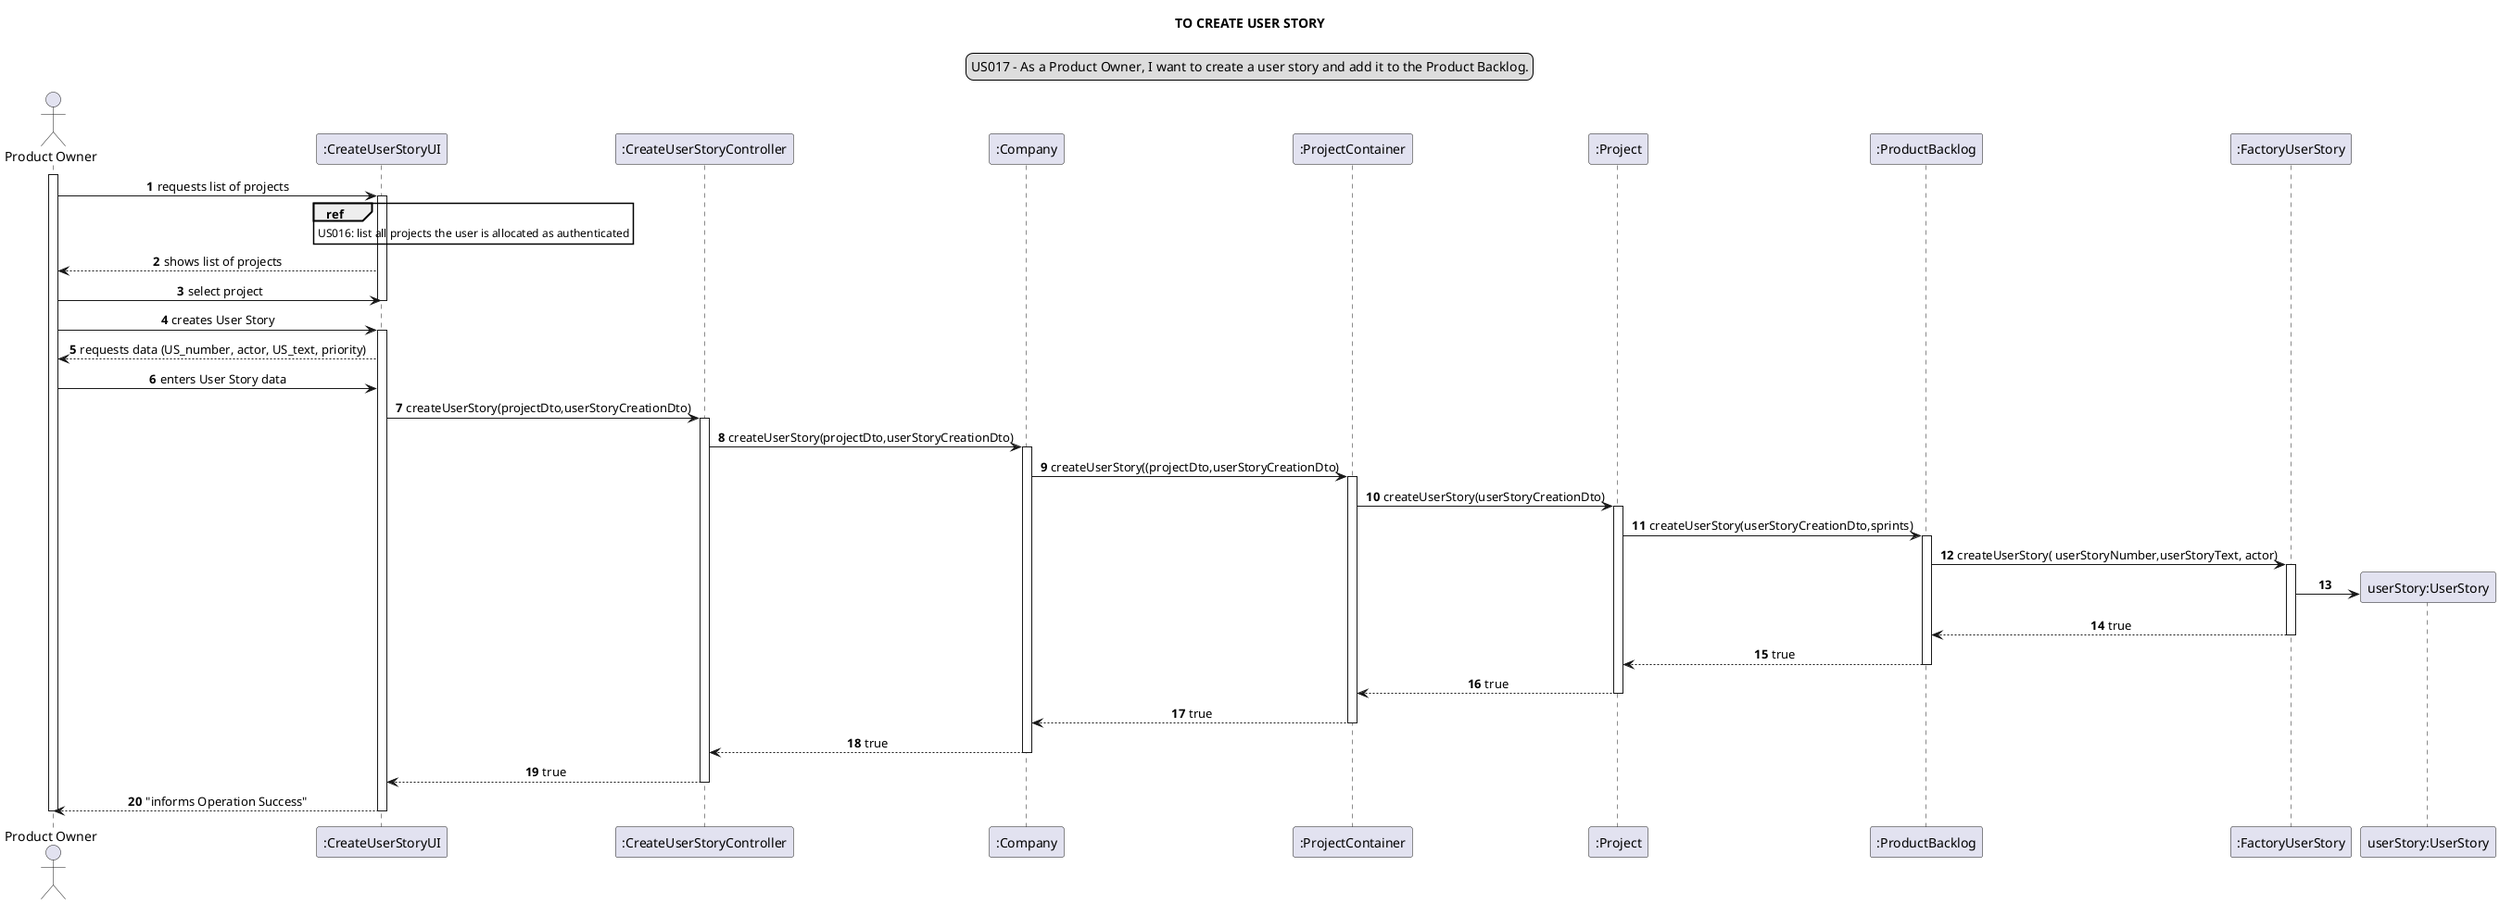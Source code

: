 @startuml
skinparam sequenceMessageAlign center
title TO CREATE USER STORY
legend top
US017 - As a Product Owner, I want to create a user story and add it to the Product Backlog.
end legend
autonumber
actor "Product Owner" as product
participant ":CreateUserStoryUI" as ui
participant ":CreateUserStoryController" as controller
participant ":Company" as company
participant ":ProjectContainer" as container
participant ":Project" as project
participant ":ProductBacklog" as backlog
participant ":FactoryUserStory" as factory
participant "userStory:UserStory" as userStory

activate product
product -> ui : requests list of projects
activate ui
ref over ui: US016: list all projects the user is allocated as authenticated
ui --> product: shows list of projects
product -> ui : select project
deactivate ui
product -> ui : creates User Story
activate ui
ui --> product: requests data (US_number, actor, US_text, priority)
product -> ui: enters User Story data
ui -> controller: createUserStory(projectDto,userStoryCreationDto)
activate controller
controller -> company: createUserStory(projectDto,userStoryCreationDto)
activate company
company -> container: createUserStory((projectDto,userStoryCreationDto)
activate container
container -> project: createUserStory(userStoryCreationDto)
activate project
project ->backlog: createUserStory(userStoryCreationDto,sprints)
activate backlog
backlog -> factory: createUserStory( userStoryNumber,userStoryText, actor)
activate factory
create userStory
factory -> userStory
factory --> backlog: true
deactivate factory
backlog --> project: true
deactivate backlog
project --> container: true
deactivate project
container --> company: true
deactivate container
company --> controller: true
deactivate company
controller --> ui: true
deactivate controller
ui --> product: "informs Operation Success"
deactivate ui
deactivate product
@enduml

